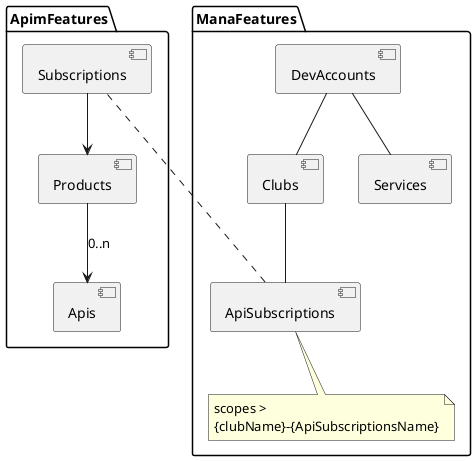 @startuml

package ApimFeatures {
    [Subscriptions] as [ApimSubscriptions]
    [Products]
    [Apis]
}
[ApimSubscriptions] --> [Products]
[Products] --> [Apis] : 0..n

package ManaFeatures {
    [DevAccounts]
    [Clubs]
    [ApiSubscriptions]
    note bottom
    scopes >
    {clubName}-{ApiSubscriptionsName}
    end note
    [Services]
}
[DevAccounts] -- [Clubs]
[Clubs] -- [ApiSubscriptions]
[DevAccounts] -- [Services]

[ApimSubscriptions] ... [ApiSubscriptions]

@enduml